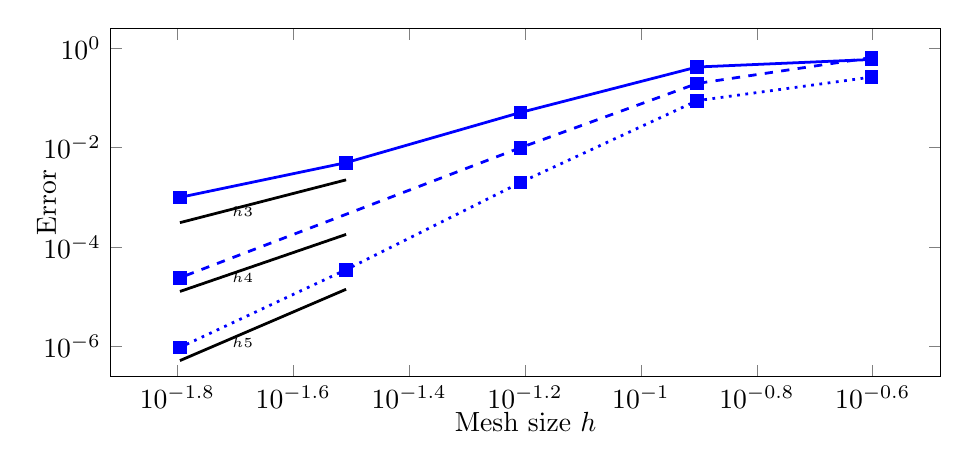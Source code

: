 \begin{tikzpicture}%
\begin{axis}[xmode=log,ymode=log,height=6cm,mark options={solid},xlabel={Mesh size $h$},ylabel={Error},ylabel style={yshift=-0.4cm},xlabel style={yshift=0.2cm},width=1\textwidth]%
\addplot[mark=square*,color=blue,line width=1pt,solid] coordinates {%
(0.25,0.592)%
(0.125,0.418)%
(0.062,0.051)%
(0.031,0.005)%
(0.016,0.001)%
};%
%
%
\addplot[line width=1pt,samples=100,forget plot,domain={0.031:0.016},yshift=-0.2cm,draw=black]{156.902*x^3} node[right, pos=0.75] {\tiny{$h3$}};%
\addplot[mark=square*,color=blue,line width=1pt,dashed] coordinates {%
(0.25,0.646)%
(0.125,0.195)%
(0.062,0.01)%
(0.031,0.0)%
(0.016,2.416e-05)%
};%
%
%
\addplot[line width=1pt,samples=100,forget plot,domain={0.031:0.016},yshift=-0.2cm,draw=black]{405.339*x^4} node[right, pos=0.75] {\tiny{$h4$}};%
\addplot[mark=square*,color=blue,line width=1pt,dotted] coordinates {%
(0.25,0.262)%
(0.125,0.088)%
(0.062,0.002)%
(0.031,3.531e-05)%
(0.016,9.615e-07)%
};%
%
%
\addplot[line width=1pt,samples=100,forget plot,domain={0.031:0.016},yshift=-0.2cm,draw=black]{1032.382*x^5} node[right, pos=0.75] {\tiny{$h5$}};%
\end{axis}%
\end{tikzpicture}%
